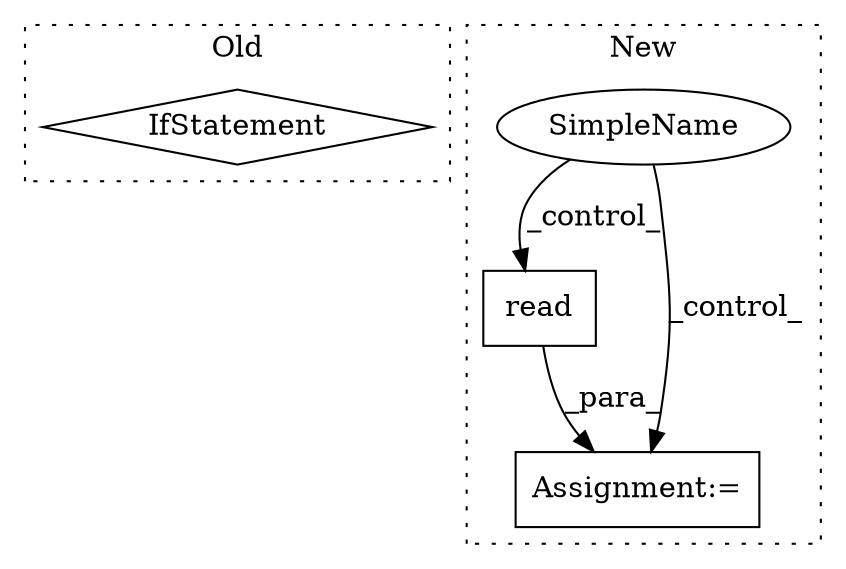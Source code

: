 digraph G {
subgraph cluster0 {
1 [label="IfStatement" a="25" s="682,715" l="4,2" shape="diamond"];
label = "Old";
style="dotted";
}
subgraph cluster1 {
2 [label="read" a="32" s="1304,1312" l="5,1" shape="box"];
3 [label="Assignment:=" a="7" s="1297" l="1" shape="box"];
4 [label="SimpleName" a="42" s="" l="" shape="ellipse"];
label = "New";
style="dotted";
}
2 -> 3 [label="_para_"];
4 -> 2 [label="_control_"];
4 -> 3 [label="_control_"];
}
